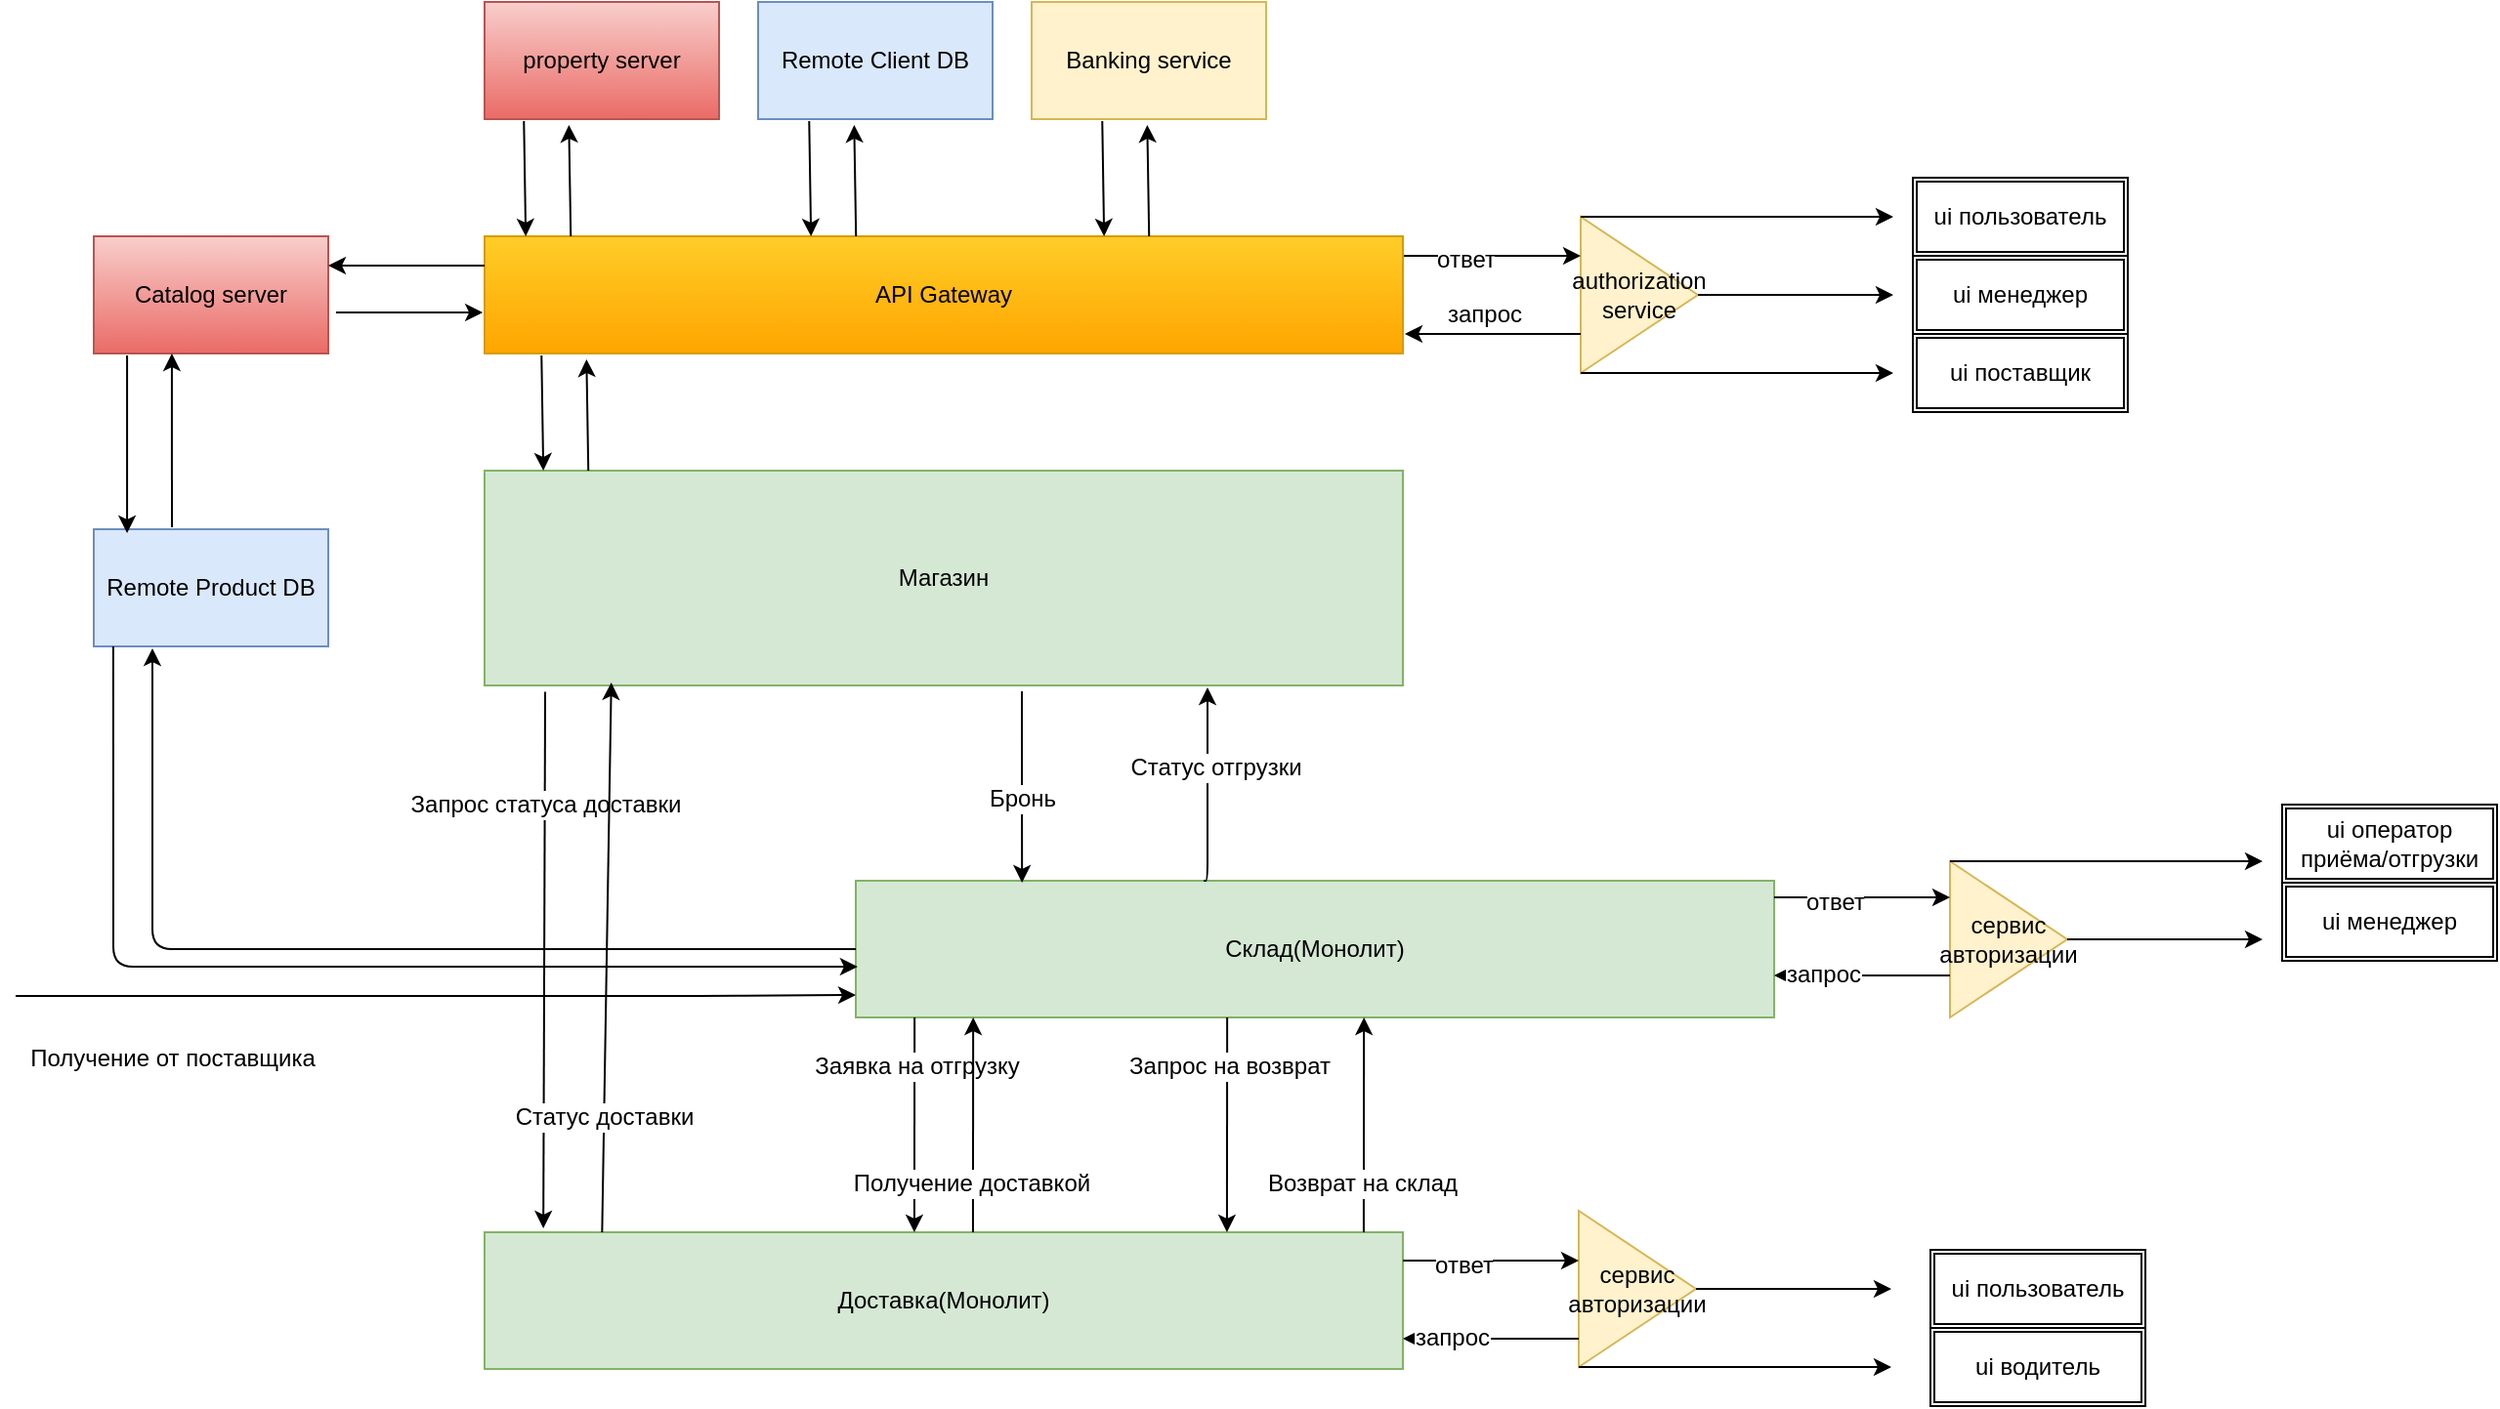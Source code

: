 <mxfile version="12.1.3" pages="1"><diagram id="7IbwRFs9XC8E_omANVW8" name="Page-1"><mxGraphModel dx="2208" dy="568" grid="1" gridSize="10" guides="1" tooltips="1" connect="1" arrows="1" fold="1" page="0" pageScale="1" pageWidth="827" pageHeight="1169" math="0" shadow="0"><root><mxCell id="0"/><mxCell id="1" parent="0"/><mxCell id="iLeJq7h_FbiIHDXiSRFE-1" value="Магазин" style="rounded=0;whiteSpace=wrap;html=1;fillColor=#d5e8d4;strokeColor=#82b366;" vertex="1" parent="1"><mxGeometry x="-160" y="360" width="470" height="110" as="geometry"/></mxCell><mxCell id="iLeJq7h_FbiIHDXiSRFE-3" value="Склад(Монолит)" style="rounded=0;whiteSpace=wrap;html=1;fillColor=#d5e8d4;strokeColor=#82b366;" vertex="1" parent="1"><mxGeometry x="30" y="570" width="470" height="70" as="geometry"/></mxCell><mxCell id="iLeJq7h_FbiIHDXiSRFE-4" value="Доставка(Монолит)" style="rounded=0;whiteSpace=wrap;html=1;fillColor=#d5e8d4;strokeColor=#82b366;" vertex="1" parent="1"><mxGeometry x="-160" y="750" width="470" height="70" as="geometry"/></mxCell><mxCell id="iLeJq7h_FbiIHDXiSRFE-9" value="" style="endArrow=classic;html=1;entryX=0.181;entryY=0.014;entryDx=0;entryDy=0;entryPerimeter=0;edgeStyle=orthogonalEdgeStyle;" edge="1" parent="1" target="iLeJq7h_FbiIHDXiSRFE-3"><mxGeometry width="50" height="50" relative="1" as="geometry"><mxPoint x="115" y="473" as="sourcePoint"/><mxPoint x="-4" y="480" as="targetPoint"/><Array as="points"><mxPoint x="115" y="490"/><mxPoint x="115" y="490"/></Array></mxGeometry></mxCell><mxCell id="iLeJq7h_FbiIHDXiSRFE-10" value="Бронь" style="text;html=1;resizable=0;points=[];align=center;verticalAlign=middle;labelBackgroundColor=#ffffff;" vertex="1" connectable="0" parent="iLeJq7h_FbiIHDXiSRFE-9"><mxGeometry x="0.154" y="-2" relative="1" as="geometry"><mxPoint x="2" y="-2" as="offset"/></mxGeometry></mxCell><mxCell id="iLeJq7h_FbiIHDXiSRFE-13" value="" style="endArrow=classic;html=1;exitX=0.379;exitY=0;exitDx=0;exitDy=0;exitPerimeter=0;edgeStyle=orthogonalEdgeStyle;" edge="1" parent="1" source="iLeJq7h_FbiIHDXiSRFE-3"><mxGeometry width="50" height="50" relative="1" as="geometry"><mxPoint x="274" y="570" as="sourcePoint"/><mxPoint x="210" y="471" as="targetPoint"/><Array as="points"><mxPoint x="210" y="570"/><mxPoint x="210" y="471"/></Array></mxGeometry></mxCell><mxCell id="iLeJq7h_FbiIHDXiSRFE-14" value="Статус отгрузки" style="text;html=1;resizable=0;points=[];align=center;verticalAlign=middle;labelBackgroundColor=#ffffff;" vertex="1" connectable="0" parent="iLeJq7h_FbiIHDXiSRFE-13"><mxGeometry x="0.154" y="-2" relative="1" as="geometry"><mxPoint x="2" y="-2" as="offset"/></mxGeometry></mxCell><mxCell id="iLeJq7h_FbiIHDXiSRFE-15" value="" style="endArrow=classic;html=1;exitX=0.064;exitY=1;exitDx=0;exitDy=0;exitPerimeter=0;entryX=0.468;entryY=0;entryDx=0;entryDy=0;entryPerimeter=0;" edge="1" parent="1" source="iLeJq7h_FbiIHDXiSRFE-3" target="iLeJq7h_FbiIHDXiSRFE-4"><mxGeometry width="50" height="50" relative="1" as="geometry"><mxPoint x="90" y="720" as="sourcePoint"/><mxPoint x="140" y="670" as="targetPoint"/></mxGeometry></mxCell><mxCell id="iLeJq7h_FbiIHDXiSRFE-16" value="Заявка на отгрузку" style="text;html=1;resizable=0;points=[];align=center;verticalAlign=middle;labelBackgroundColor=#ffffff;" vertex="1" connectable="0" parent="iLeJq7h_FbiIHDXiSRFE-15"><mxGeometry x="-0.545" y="1" relative="1" as="geometry"><mxPoint as="offset"/></mxGeometry></mxCell><mxCell id="iLeJq7h_FbiIHDXiSRFE-17" value="" style="endArrow=classic;html=1;exitX=0.064;exitY=1;exitDx=0;exitDy=0;exitPerimeter=0;entryX=0.468;entryY=0;entryDx=0;entryDy=0;entryPerimeter=0;" edge="1" parent="1"><mxGeometry width="50" height="50" relative="1" as="geometry"><mxPoint x="89.96" y="750" as="sourcePoint"/><mxPoint x="90.08" y="640" as="targetPoint"/></mxGeometry></mxCell><mxCell id="iLeJq7h_FbiIHDXiSRFE-18" value="Получение доставкой" style="text;html=1;resizable=0;points=[];align=center;verticalAlign=middle;labelBackgroundColor=#ffffff;" vertex="1" connectable="0" parent="iLeJq7h_FbiIHDXiSRFE-17"><mxGeometry x="-0.545" y="1" relative="1" as="geometry"><mxPoint as="offset"/></mxGeometry></mxCell><mxCell id="iLeJq7h_FbiIHDXiSRFE-19" value="" style="endArrow=classic;html=1;exitX=0.064;exitY=1;exitDx=0;exitDy=0;exitPerimeter=0;entryX=0.468;entryY=0;entryDx=0;entryDy=0;entryPerimeter=0;" edge="1" parent="1"><mxGeometry width="50" height="50" relative="1" as="geometry"><mxPoint x="220.08" y="640" as="sourcePoint"/><mxPoint x="219.96" y="750" as="targetPoint"/></mxGeometry></mxCell><mxCell id="iLeJq7h_FbiIHDXiSRFE-20" value="Запрос на возврат" style="text;html=1;resizable=0;points=[];align=center;verticalAlign=middle;labelBackgroundColor=#ffffff;" vertex="1" connectable="0" parent="iLeJq7h_FbiIHDXiSRFE-19"><mxGeometry x="-0.545" y="1" relative="1" as="geometry"><mxPoint as="offset"/></mxGeometry></mxCell><mxCell id="iLeJq7h_FbiIHDXiSRFE-21" value="" style="endArrow=classic;html=1;exitX=0.064;exitY=1;exitDx=0;exitDy=0;exitPerimeter=0;entryX=0.468;entryY=0;entryDx=0;entryDy=0;entryPerimeter=0;" edge="1" parent="1"><mxGeometry width="50" height="50" relative="1" as="geometry"><mxPoint x="289.96" y="750" as="sourcePoint"/><mxPoint x="290.08" y="640" as="targetPoint"/></mxGeometry></mxCell><mxCell id="iLeJq7h_FbiIHDXiSRFE-22" value="Возврат на склад" style="text;html=1;resizable=0;points=[];align=center;verticalAlign=middle;labelBackgroundColor=#ffffff;" vertex="1" connectable="0" parent="iLeJq7h_FbiIHDXiSRFE-21"><mxGeometry x="-0.545" y="1" relative="1" as="geometry"><mxPoint as="offset"/></mxGeometry></mxCell><mxCell id="iLeJq7h_FbiIHDXiSRFE-23" value="" style="endArrow=classic;html=1;entryX=0.064;entryY=-0.029;entryDx=0;entryDy=0;entryPerimeter=0;exitX=0.066;exitY=1.029;exitDx=0;exitDy=0;exitPerimeter=0;" edge="1" parent="1" source="iLeJq7h_FbiIHDXiSRFE-1" target="iLeJq7h_FbiIHDXiSRFE-4"><mxGeometry width="50" height="50" relative="1" as="geometry"><mxPoint x="-170" y="595" as="sourcePoint"/><mxPoint x="-120" y="545" as="targetPoint"/></mxGeometry></mxCell><mxCell id="iLeJq7h_FbiIHDXiSRFE-24" value="Запрос статуса доставки" style="text;html=1;resizable=0;points=[];align=center;verticalAlign=middle;labelBackgroundColor=#ffffff;" vertex="1" connectable="0" parent="iLeJq7h_FbiIHDXiSRFE-23"><mxGeometry x="-0.58" relative="1" as="geometry"><mxPoint as="offset"/></mxGeometry></mxCell><mxCell id="iLeJq7h_FbiIHDXiSRFE-25" value="" style="endArrow=classic;html=1;exitX=0.128;exitY=0;exitDx=0;exitDy=0;exitPerimeter=0;entryX=0.138;entryY=0.986;entryDx=0;entryDy=0;entryPerimeter=0;" edge="1" parent="1" source="iLeJq7h_FbiIHDXiSRFE-4" target="iLeJq7h_FbiIHDXiSRFE-1"><mxGeometry width="50" height="50" relative="1" as="geometry"><mxPoint x="-99.92" y="745.97" as="sourcePoint"/><mxPoint x="-99" y="460" as="targetPoint"/></mxGeometry></mxCell><mxCell id="iLeJq7h_FbiIHDXiSRFE-26" value="Статус доставки" style="text;html=1;resizable=0;points=[];align=center;verticalAlign=middle;labelBackgroundColor=#ffffff;" vertex="1" connectable="0" parent="iLeJq7h_FbiIHDXiSRFE-25"><mxGeometry x="-0.58" relative="1" as="geometry"><mxPoint as="offset"/></mxGeometry></mxCell><mxCell id="iLeJq7h_FbiIHDXiSRFE-27" value="authorization service" style="triangle;whiteSpace=wrap;html=1;fillColor=#fff2cc;strokeColor=#d6b656;" vertex="1" parent="1"><mxGeometry x="401" y="230" width="60" height="80" as="geometry"/></mxCell><mxCell id="iLeJq7h_FbiIHDXiSRFE-28" value="" style="endArrow=classic;html=1;exitX=1;exitY=0.5;exitDx=0;exitDy=0;" edge="1" parent="1" source="iLeJq7h_FbiIHDXiSRFE-27"><mxGeometry width="50" height="50" relative="1" as="geometry"><mxPoint x="491" y="280" as="sourcePoint"/><mxPoint x="561" y="270" as="targetPoint"/></mxGeometry></mxCell><mxCell id="iLeJq7h_FbiIHDXiSRFE-29" value="" style="endArrow=classic;html=1;" edge="1" parent="1"><mxGeometry width="50" height="50" relative="1" as="geometry"><mxPoint x="401" y="310" as="sourcePoint"/><mxPoint x="561" y="310" as="targetPoint"/></mxGeometry></mxCell><mxCell id="iLeJq7h_FbiIHDXiSRFE-30" value="" style="endArrow=classic;html=1;exitX=0;exitY=1.05;exitDx=0;exitDy=0;exitPerimeter=0;" edge="1" parent="1"><mxGeometry width="50" height="50" relative="1" as="geometry"><mxPoint x="401" y="230" as="sourcePoint"/><mxPoint x="561" y="230" as="targetPoint"/></mxGeometry></mxCell><mxCell id="iLeJq7h_FbiIHDXiSRFE-31" value="" style="endArrow=classic;html=1;entryX=0;entryY=0.25;entryDx=0;entryDy=0;" edge="1" parent="1" target="iLeJq7h_FbiIHDXiSRFE-27"><mxGeometry width="50" height="50" relative="1" as="geometry"><mxPoint x="310" y="250" as="sourcePoint"/><mxPoint x="471" y="280" as="targetPoint"/></mxGeometry></mxCell><mxCell id="iLeJq7h_FbiIHDXiSRFE-34" value="ответ" style="text;html=1;resizable=0;points=[];align=center;verticalAlign=middle;labelBackgroundColor=#ffffff;" vertex="1" connectable="0" parent="iLeJq7h_FbiIHDXiSRFE-31"><mxGeometry x="-0.311" y="-2" relative="1" as="geometry"><mxPoint as="offset"/></mxGeometry></mxCell><mxCell id="iLeJq7h_FbiIHDXiSRFE-32" value="" style="endArrow=classic;html=1;exitX=0;exitY=0.75;exitDx=0;exitDy=0;" edge="1" parent="1" source="iLeJq7h_FbiIHDXiSRFE-27"><mxGeometry width="50" height="50" relative="1" as="geometry"><mxPoint x="391" y="290" as="sourcePoint"/><mxPoint x="311" y="290" as="targetPoint"/></mxGeometry></mxCell><mxCell id="iLeJq7h_FbiIHDXiSRFE-33" value="запрос" style="text;html=1;resizable=0;points=[];autosize=1;align=left;verticalAlign=top;spacingTop=-4;" vertex="1" parent="1"><mxGeometry x="330.5" y="270" width="50" height="20" as="geometry"/></mxCell><mxCell id="iLeJq7h_FbiIHDXiSRFE-40" value="ui пользователь" style="shape=ext;double=1;rounded=0;whiteSpace=wrap;html=1;" vertex="1" parent="1"><mxGeometry x="571" y="210" width="110" height="40" as="geometry"/></mxCell><mxCell id="iLeJq7h_FbiIHDXiSRFE-41" value="ui менеджер" style="shape=ext;double=1;rounded=0;whiteSpace=wrap;html=1;" vertex="1" parent="1"><mxGeometry x="571" y="250" width="110" height="40" as="geometry"/></mxCell><mxCell id="iLeJq7h_FbiIHDXiSRFE-42" value="ui поставщик" style="shape=ext;double=1;rounded=0;whiteSpace=wrap;html=1;" vertex="1" parent="1"><mxGeometry x="571" y="290" width="110" height="40" as="geometry"/></mxCell><mxCell id="iLeJq7h_FbiIHDXiSRFE-43" value="сервис авторизации" style="triangle;whiteSpace=wrap;html=1;fillColor=#fff2cc;strokeColor=#d6b656;" vertex="1" parent="1"><mxGeometry x="400" y="739" width="60" height="80" as="geometry"/></mxCell><mxCell id="iLeJq7h_FbiIHDXiSRFE-45" value="" style="endArrow=classic;html=1;exitX=1;exitY=0.5;exitDx=0;exitDy=0;" edge="1" source="iLeJq7h_FbiIHDXiSRFE-43" parent="1"><mxGeometry width="50" height="50" relative="1" as="geometry"><mxPoint x="490" y="789" as="sourcePoint"/><mxPoint x="560" y="779" as="targetPoint"/></mxGeometry></mxCell><mxCell id="iLeJq7h_FbiIHDXiSRFE-46" value="" style="endArrow=classic;html=1;" edge="1" parent="1"><mxGeometry width="50" height="50" relative="1" as="geometry"><mxPoint x="400" y="819" as="sourcePoint"/><mxPoint x="560" y="819" as="targetPoint"/></mxGeometry></mxCell><mxCell id="iLeJq7h_FbiIHDXiSRFE-47" value="сервис авторизации" style="triangle;whiteSpace=wrap;html=1;fillColor=#fff2cc;strokeColor=#d6b656;" vertex="1" parent="1"><mxGeometry x="590" y="560" width="60" height="80" as="geometry"/></mxCell><mxCell id="iLeJq7h_FbiIHDXiSRFE-48" value="" style="endArrow=classic;html=1;exitX=0;exitY=1.05;exitDx=0;exitDy=0;exitPerimeter=0;" edge="1" parent="1"><mxGeometry width="50" height="50" relative="1" as="geometry"><mxPoint x="590" y="560" as="sourcePoint"/><mxPoint x="750" y="560" as="targetPoint"/></mxGeometry></mxCell><mxCell id="iLeJq7h_FbiIHDXiSRFE-49" value="" style="endArrow=classic;html=1;exitX=1;exitY=0.5;exitDx=0;exitDy=0;" edge="1" source="iLeJq7h_FbiIHDXiSRFE-47" parent="1"><mxGeometry width="50" height="50" relative="1" as="geometry"><mxPoint x="680" y="610" as="sourcePoint"/><mxPoint x="750" y="600" as="targetPoint"/></mxGeometry></mxCell><mxCell id="iLeJq7h_FbiIHDXiSRFE-51" value="ui оператор приёма/отгрузки" style="shape=ext;double=1;rounded=0;whiteSpace=wrap;html=1;" vertex="1" parent="1"><mxGeometry x="760" y="531" width="110" height="40" as="geometry"/></mxCell><mxCell id="iLeJq7h_FbiIHDXiSRFE-52" value="ui менеджер" style="shape=ext;double=1;rounded=0;whiteSpace=wrap;html=1;" vertex="1" parent="1"><mxGeometry x="760" y="571" width="110" height="40" as="geometry"/></mxCell><mxCell id="iLeJq7h_FbiIHDXiSRFE-55" value="ui пользователь" style="shape=ext;double=1;rounded=0;whiteSpace=wrap;html=1;" vertex="1" parent="1"><mxGeometry x="580" y="759" width="110" height="40" as="geometry"/></mxCell><mxCell id="iLeJq7h_FbiIHDXiSRFE-56" value="ui водитель" style="shape=ext;double=1;rounded=0;whiteSpace=wrap;html=1;" vertex="1" parent="1"><mxGeometry x="580" y="799" width="110" height="40" as="geometry"/></mxCell><mxCell id="iLeJq7h_FbiIHDXiSRFE-57" value="" style="endArrow=classic;html=1;exitX=1;exitY=0.25;exitDx=0;exitDy=0;entryX=0;entryY=0.25;entryDx=0;entryDy=0;" edge="1" parent="1"><mxGeometry width="50" height="50" relative="1" as="geometry"><mxPoint x="500" y="578.5" as="sourcePoint"/><mxPoint x="590" y="578.5" as="targetPoint"/></mxGeometry></mxCell><mxCell id="iLeJq7h_FbiIHDXiSRFE-58" value="ответ" style="text;html=1;resizable=0;points=[];align=center;verticalAlign=middle;labelBackgroundColor=#ffffff;" vertex="1" connectable="0" parent="iLeJq7h_FbiIHDXiSRFE-57"><mxGeometry x="-0.311" y="-2" relative="1" as="geometry"><mxPoint as="offset"/></mxGeometry></mxCell><mxCell id="iLeJq7h_FbiIHDXiSRFE-59" value="" style="endArrow=classic;html=1;entryX=1;entryY=0.75;entryDx=0;entryDy=0;exitX=0;exitY=0.75;exitDx=0;exitDy=0;" edge="1" parent="1"><mxGeometry width="50" height="50" relative="1" as="geometry"><mxPoint x="590" y="618.5" as="sourcePoint"/><mxPoint x="500" y="618.5" as="targetPoint"/></mxGeometry></mxCell><mxCell id="iLeJq7h_FbiIHDXiSRFE-60" value="запрос" style="text;html=1;resizable=0;points=[];align=center;verticalAlign=middle;labelBackgroundColor=#ffffff;" vertex="1" connectable="0" parent="iLeJq7h_FbiIHDXiSRFE-59"><mxGeometry x="0.444" y="-1" relative="1" as="geometry"><mxPoint as="offset"/></mxGeometry></mxCell><mxCell id="iLeJq7h_FbiIHDXiSRFE-61" value="" style="endArrow=classic;html=1;entryX=0;entryY=0.25;entryDx=0;entryDy=0;" edge="1" parent="1"><mxGeometry width="50" height="50" relative="1" as="geometry"><mxPoint x="-400" y="629" as="sourcePoint"/><mxPoint x="30" y="628.5" as="targetPoint"/><Array as="points"><mxPoint x="-40" y="629"/></Array></mxGeometry></mxCell><mxCell id="iLeJq7h_FbiIHDXiSRFE-62" value="Получение от поставщика" style="text;html=1;resizable=0;points=[];align=center;verticalAlign=middle;labelBackgroundColor=#ffffff;" vertex="1" connectable="0" parent="iLeJq7h_FbiIHDXiSRFE-61"><mxGeometry x="-0.67" y="-2" relative="1" as="geometry"><mxPoint x="9" y="30" as="offset"/></mxGeometry></mxCell><mxCell id="iLeJq7h_FbiIHDXiSRFE-63" value="" style="endArrow=classic;html=1;entryX=1;entryY=0.75;entryDx=0;entryDy=0;exitX=0;exitY=0.75;exitDx=0;exitDy=0;" edge="1" parent="1"><mxGeometry width="50" height="50" relative="1" as="geometry"><mxPoint x="400" y="804.5" as="sourcePoint"/><mxPoint x="310" y="804.5" as="targetPoint"/></mxGeometry></mxCell><mxCell id="iLeJq7h_FbiIHDXiSRFE-64" value="запрос" style="text;html=1;resizable=0;points=[];align=center;verticalAlign=middle;labelBackgroundColor=#ffffff;" vertex="1" connectable="0" parent="iLeJq7h_FbiIHDXiSRFE-63"><mxGeometry x="0.444" y="-1" relative="1" as="geometry"><mxPoint as="offset"/></mxGeometry></mxCell><mxCell id="iLeJq7h_FbiIHDXiSRFE-65" value="" style="endArrow=classic;html=1;exitX=1;exitY=0.25;exitDx=0;exitDy=0;entryX=0;entryY=0.25;entryDx=0;entryDy=0;" edge="1" parent="1"><mxGeometry width="50" height="50" relative="1" as="geometry"><mxPoint x="310" y="764.5" as="sourcePoint"/><mxPoint x="400" y="764.5" as="targetPoint"/></mxGeometry></mxCell><mxCell id="iLeJq7h_FbiIHDXiSRFE-66" value="ответ" style="text;html=1;resizable=0;points=[];align=center;verticalAlign=middle;labelBackgroundColor=#ffffff;" vertex="1" connectable="0" parent="iLeJq7h_FbiIHDXiSRFE-65"><mxGeometry x="-0.311" y="-2" relative="1" as="geometry"><mxPoint as="offset"/></mxGeometry></mxCell><mxCell id="iLeJq7h_FbiIHDXiSRFE-67" value="property server" style="rounded=0;whiteSpace=wrap;html=1;gradientColor=#ea6b66;fillColor=#f8cecc;strokeColor=#b85450;" vertex="1" parent="1"><mxGeometry x="-160" y="120" width="120" height="60" as="geometry"/></mxCell><mxCell id="iLeJq7h_FbiIHDXiSRFE-68" value="" style="endArrow=classic;html=1;entryX=0.064;entryY=0;entryDx=0;entryDy=0;entryPerimeter=0;exitX=0.062;exitY=1.017;exitDx=0;exitDy=0;exitPerimeter=0;" edge="1" parent="1" source="iLeJq7h_FbiIHDXiSRFE-73" target="iLeJq7h_FbiIHDXiSRFE-1"><mxGeometry width="50" height="50" relative="1" as="geometry"><mxPoint x="-130" y="310" as="sourcePoint"/><mxPoint x="-250" y="360" as="targetPoint"/></mxGeometry></mxCell><mxCell id="iLeJq7h_FbiIHDXiSRFE-69" value="" style="endArrow=classic;html=1;exitX=0.113;exitY=0;exitDx=0;exitDy=0;exitPerimeter=0;entryX=0.111;entryY=1.05;entryDx=0;entryDy=0;entryPerimeter=0;" edge="1" parent="1" source="iLeJq7h_FbiIHDXiSRFE-1" target="iLeJq7h_FbiIHDXiSRFE-73"><mxGeometry width="50" height="50" relative="1" as="geometry"><mxPoint x="-119.92" y="370" as="sourcePoint"/><mxPoint x="-107" y="310" as="targetPoint"/></mxGeometry></mxCell><mxCell id="iLeJq7h_FbiIHDXiSRFE-70" value="Remote Client DB" style="rounded=0;whiteSpace=wrap;html=1;fillColor=#dae8fc;strokeColor=#6c8ebf;" vertex="1" parent="1"><mxGeometry x="-20" y="120" width="120" height="60" as="geometry"/></mxCell><mxCell id="iLeJq7h_FbiIHDXiSRFE-73" value="API Gateway" style="rounded=0;whiteSpace=wrap;html=1;gradientColor=#ffa500;fillColor=#ffcd28;strokeColor=#d79b00;" vertex="1" parent="1"><mxGeometry x="-160" y="240" width="470" height="60" as="geometry"/></mxCell><mxCell id="iLeJq7h_FbiIHDXiSRFE-74" value="Catalog server" style="rounded=0;whiteSpace=wrap;html=1;gradientColor=#ea6b66;fillColor=#f8cecc;strokeColor=#b85450;" vertex="1" parent="1"><mxGeometry x="-360" y="240" width="120" height="60" as="geometry"/></mxCell><mxCell id="iLeJq7h_FbiIHDXiSRFE-76" value="" style="endArrow=classic;html=1;entryX=0.064;entryY=0;entryDx=0;entryDy=0;entryPerimeter=0;exitX=0.062;exitY=1.017;exitDx=0;exitDy=0;exitPerimeter=0;" edge="1" parent="1"><mxGeometry width="50" height="50" relative="1" as="geometry"><mxPoint x="-139.86" y="181.02" as="sourcePoint"/><mxPoint x="-138.92" y="240" as="targetPoint"/></mxGeometry></mxCell><mxCell id="iLeJq7h_FbiIHDXiSRFE-77" value="" style="endArrow=classic;html=1;exitX=0.113;exitY=0;exitDx=0;exitDy=0;exitPerimeter=0;entryX=0.111;entryY=1.05;entryDx=0;entryDy=0;entryPerimeter=0;" edge="1" parent="1"><mxGeometry width="50" height="50" relative="1" as="geometry"><mxPoint x="-115.89" y="240" as="sourcePoint"/><mxPoint x="-116.83" y="183" as="targetPoint"/></mxGeometry></mxCell><mxCell id="iLeJq7h_FbiIHDXiSRFE-78" value="" style="endArrow=classic;html=1;exitX=0.113;exitY=0;exitDx=0;exitDy=0;exitPerimeter=0;entryX=0.111;entryY=1.05;entryDx=0;entryDy=0;entryPerimeter=0;" edge="1" parent="1"><mxGeometry width="50" height="50" relative="1" as="geometry"><mxPoint x="30.11" y="240" as="sourcePoint"/><mxPoint x="29.17" y="183" as="targetPoint"/></mxGeometry></mxCell><mxCell id="iLeJq7h_FbiIHDXiSRFE-79" value="" style="endArrow=classic;html=1;entryX=0.064;entryY=0;entryDx=0;entryDy=0;entryPerimeter=0;exitX=0.062;exitY=1.017;exitDx=0;exitDy=0;exitPerimeter=0;" edge="1" parent="1"><mxGeometry width="50" height="50" relative="1" as="geometry"><mxPoint x="6.14" y="181.02" as="sourcePoint"/><mxPoint x="7.08" y="240" as="targetPoint"/></mxGeometry></mxCell><mxCell id="iLeJq7h_FbiIHDXiSRFE-80" value="" style="endArrow=classic;html=1;exitX=1.033;exitY=0.65;exitDx=0;exitDy=0;exitPerimeter=0;entryX=-0.002;entryY=0.65;entryDx=0;entryDy=0;entryPerimeter=0;" edge="1" parent="1" source="iLeJq7h_FbiIHDXiSRFE-74" target="iLeJq7h_FbiIHDXiSRFE-73"><mxGeometry width="50" height="50" relative="1" as="geometry"><mxPoint x="164.11" y="240" as="sourcePoint"/><mxPoint x="160" y="183" as="targetPoint"/></mxGeometry></mxCell><mxCell id="iLeJq7h_FbiIHDXiSRFE-81" value="" style="endArrow=classic;html=1;entryX=1;entryY=0.25;entryDx=0;entryDy=0;exitX=0;exitY=0.25;exitDx=0;exitDy=0;" edge="1" parent="1" source="iLeJq7h_FbiIHDXiSRFE-73" target="iLeJq7h_FbiIHDXiSRFE-74"><mxGeometry width="50" height="50" relative="1" as="geometry"><mxPoint x="140.14" y="181.02" as="sourcePoint"/><mxPoint x="141.08" y="240" as="targetPoint"/></mxGeometry></mxCell><mxCell id="iLeJq7h_FbiIHDXiSRFE-86" value="Banking service" style="rounded=0;whiteSpace=wrap;html=1;fillColor=#fff2cc;strokeColor=#d6b656;" vertex="1" parent="1"><mxGeometry x="120" y="120" width="120" height="60" as="geometry"/></mxCell><mxCell id="iLeJq7h_FbiIHDXiSRFE-87" value="" style="endArrow=classic;html=1;entryX=0.064;entryY=0;entryDx=0;entryDy=0;entryPerimeter=0;exitX=0.062;exitY=1.017;exitDx=0;exitDy=0;exitPerimeter=0;" edge="1" parent="1"><mxGeometry width="50" height="50" relative="1" as="geometry"><mxPoint x="156.14" y="181.02" as="sourcePoint"/><mxPoint x="157.08" y="240" as="targetPoint"/></mxGeometry></mxCell><mxCell id="iLeJq7h_FbiIHDXiSRFE-88" value="" style="endArrow=classic;html=1;exitX=0.113;exitY=0;exitDx=0;exitDy=0;exitPerimeter=0;entryX=0.111;entryY=1.05;entryDx=0;entryDy=0;entryPerimeter=0;" edge="1" parent="1"><mxGeometry width="50" height="50" relative="1" as="geometry"><mxPoint x="180.11" y="240" as="sourcePoint"/><mxPoint x="179.17" y="183" as="targetPoint"/></mxGeometry></mxCell><mxCell id="iLeJq7h_FbiIHDXiSRFE-89" value="Remote Product DB" style="rounded=0;whiteSpace=wrap;html=1;fillColor=#dae8fc;strokeColor=#6c8ebf;" vertex="1" parent="1"><mxGeometry x="-360" y="390" width="120" height="60" as="geometry"/></mxCell><mxCell id="iLeJq7h_FbiIHDXiSRFE-90" value="" style="endArrow=classic;html=1;entryX=0.142;entryY=0.033;entryDx=0;entryDy=0;entryPerimeter=0;exitX=0.142;exitY=1.017;exitDx=0;exitDy=0;exitPerimeter=0;" edge="1" parent="1" source="iLeJq7h_FbiIHDXiSRFE-74" target="iLeJq7h_FbiIHDXiSRFE-89"><mxGeometry width="50" height="50" relative="1" as="geometry"><mxPoint x="-299.86" y="320.02" as="sourcePoint"/><mxPoint x="-298.92" y="379" as="targetPoint"/></mxGeometry></mxCell><mxCell id="iLeJq7h_FbiIHDXiSRFE-91" value="" style="endArrow=classic;html=1;entryX=0.333;entryY=1;entryDx=0;entryDy=0;entryPerimeter=0;" edge="1" parent="1" target="iLeJq7h_FbiIHDXiSRFE-74"><mxGeometry width="50" height="50" relative="1" as="geometry"><mxPoint x="-320" y="389" as="sourcePoint"/><mxPoint x="-313" y="300" as="targetPoint"/></mxGeometry></mxCell><mxCell id="iLeJq7h_FbiIHDXiSRFE-92" value="" style="endArrow=classic;html=1;entryX=0.002;entryY=0.629;entryDx=0;entryDy=0;exitX=0.083;exitY=1;exitDx=0;exitDy=0;exitPerimeter=0;edgeStyle=orthogonalEdgeStyle;entryPerimeter=0;" edge="1" parent="1" source="iLeJq7h_FbiIHDXiSRFE-89" target="iLeJq7h_FbiIHDXiSRFE-3"><mxGeometry width="50" height="50" relative="1" as="geometry"><mxPoint x="-301" y="450" as="sourcePoint"/><mxPoint x="-299.04" y="535.98" as="targetPoint"/><Array as="points"><mxPoint x="-350" y="614"/></Array></mxGeometry></mxCell><mxCell id="iLeJq7h_FbiIHDXiSRFE-93" value="" style="endArrow=classic;html=1;exitX=0;exitY=0.5;exitDx=0;exitDy=0;edgeStyle=orthogonalEdgeStyle;" edge="1" parent="1" source="iLeJq7h_FbiIHDXiSRFE-3"><mxGeometry width="50" height="50" relative="1" as="geometry"><mxPoint x="41" y="624" as="sourcePoint"/><mxPoint x="-330" y="451" as="targetPoint"/><Array as="points"><mxPoint x="-330" y="605"/></Array></mxGeometry></mxCell></root></mxGraphModel></diagram></mxfile>